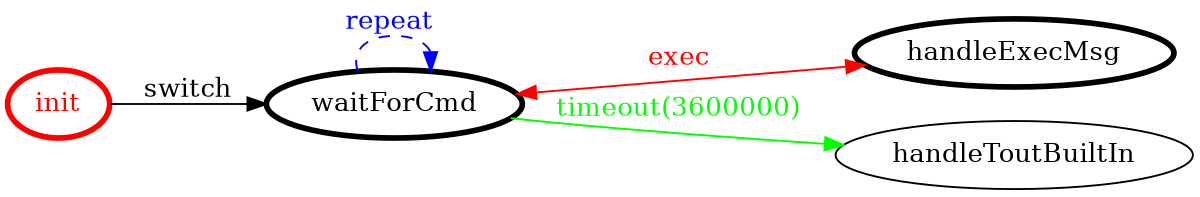 /*
*
* A GraphViz DOT FSM description 
* Please use a GraphViz visualizer (like http://www.webgraphviz.com)
*  
*/

digraph finite_state_machine {
	rankdir=LR
	size="8,5"
	
	init [ color = red ][ fontcolor = red ][ penwidth = 3 ]
	waitForCmd [ color = black ][ fontcolor = black ][ penwidth = 3 ]
	handleExecMsg [ color = black ][ fontcolor = black ][ penwidth = 3 ]
	
	waitForCmd -> handleToutBuiltIn [ label = "timeout(3600000)" ][ color = green ][ fontcolor = green ]
	waitForCmd -> handleExecMsg [ label = "exec" ][ color = red ][ fontcolor = red ][ dir = both ]
	init -> waitForCmd [ label = "switch" ][ color = black ][ fontcolor = black ]
	waitForCmd -> waitForCmd [ label = "repeat "][ style = dashed ][ color = blue ][ fontcolor = blue ]
}

